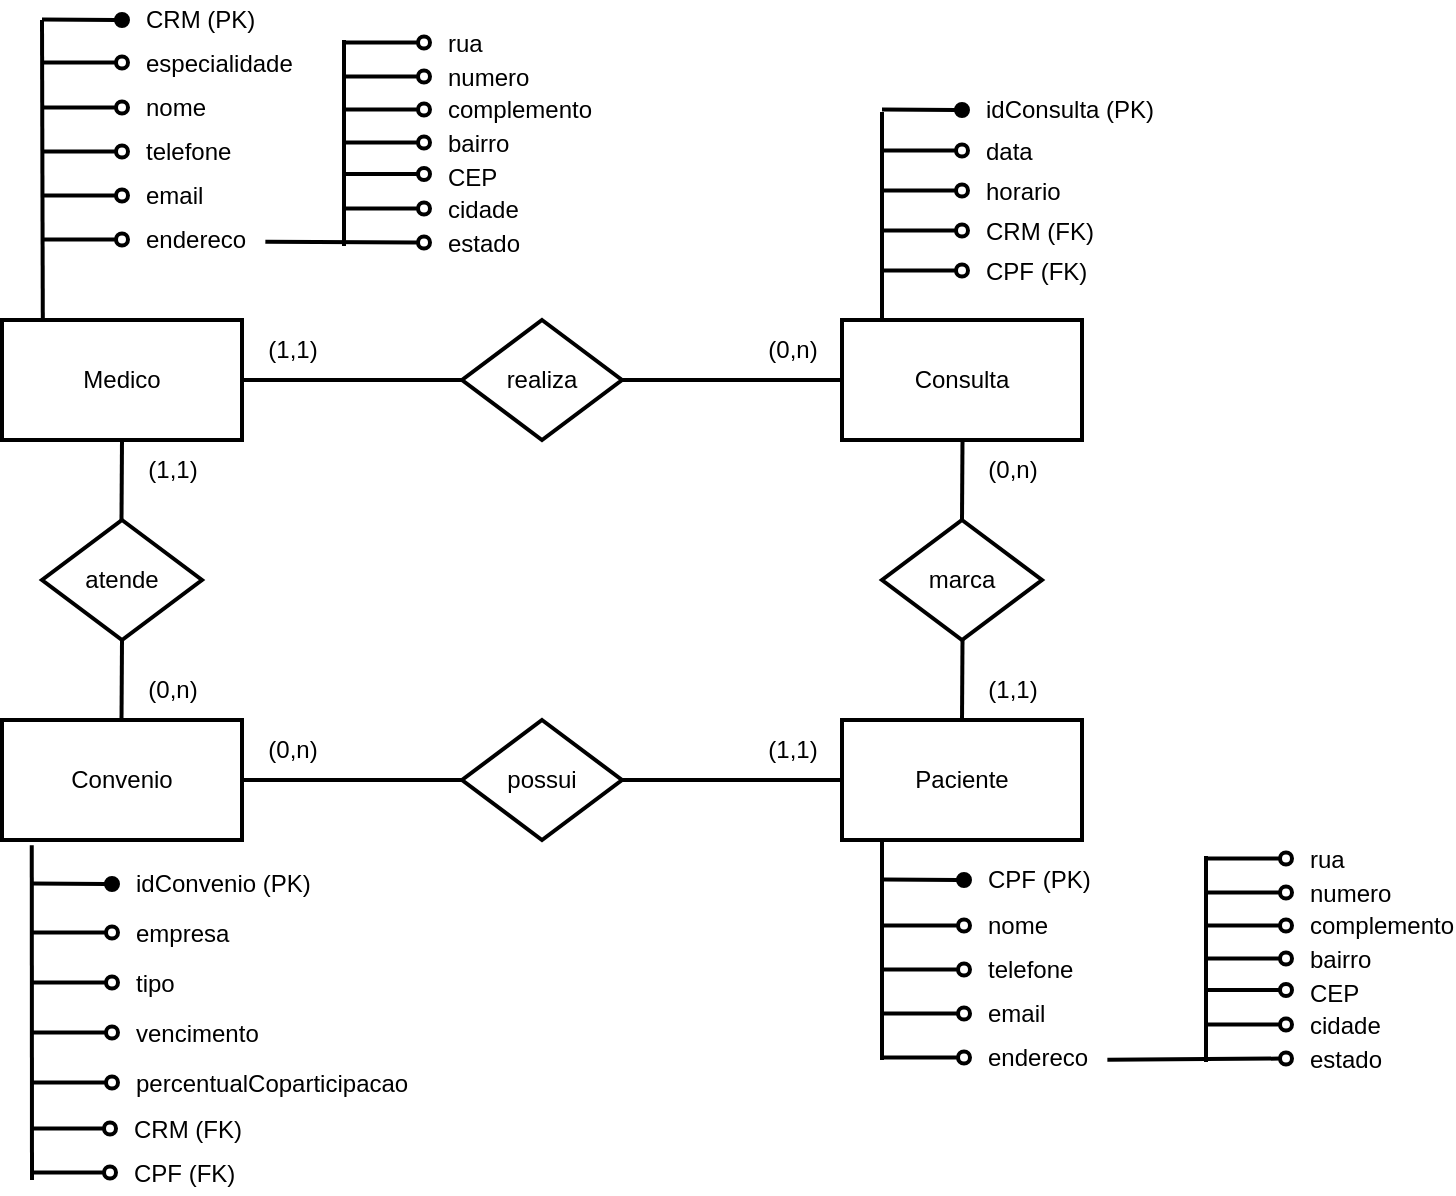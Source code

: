 <mxfile version="24.0.7" type="github">
  <diagram name="Page-1" id="jqye0dv2BXUtDn7iUmpK">
    <mxGraphModel dx="1195" dy="615" grid="1" gridSize="10" guides="1" tooltips="1" connect="1" arrows="1" fold="1" page="1" pageScale="1" pageWidth="827" pageHeight="1169" math="0" shadow="0">
      <root>
        <mxCell id="0" />
        <mxCell id="1" parent="0" />
        <mxCell id="FkrMbWCbvzzgS4ZGbUY--1" value="Medico" style="rounded=0;whiteSpace=wrap;html=1;strokeWidth=2;" vertex="1" parent="1">
          <mxGeometry x="70" y="220" width="120" height="60" as="geometry" />
        </mxCell>
        <mxCell id="FkrMbWCbvzzgS4ZGbUY--46" value="" style="group" vertex="1" connectable="0" parent="1">
          <mxGeometry x="221" y="73" width="130" height="117" as="geometry" />
        </mxCell>
        <mxCell id="FkrMbWCbvzzgS4ZGbUY--43" value="" style="endArrow=none;html=1;rounded=0;entryX=0;entryY=0;entryDx=0;entryDy=0;strokeWidth=2;" edge="1" parent="FkrMbWCbvzzgS4ZGbUY--46">
          <mxGeometry width="50" height="50" relative="1" as="geometry">
            <mxPoint x="20" y="110" as="sourcePoint" />
            <mxPoint x="20" y="7" as="targetPoint" />
          </mxGeometry>
        </mxCell>
        <mxCell id="FkrMbWCbvzzgS4ZGbUY--45" value="" style="group" vertex="1" connectable="0" parent="FkrMbWCbvzzgS4ZGbUY--46">
          <mxGeometry width="130" height="117" as="geometry" />
        </mxCell>
        <mxCell id="FkrMbWCbvzzgS4ZGbUY--34" value="" style="endArrow=none;html=1;rounded=0;startArrow=oval;startFill=0;strokeWidth=2;" edge="1" parent="FkrMbWCbvzzgS4ZGbUY--45">
          <mxGeometry width="50" height="50" relative="1" as="geometry">
            <mxPoint x="60" y="25.26" as="sourcePoint" />
            <mxPoint x="20" y="25.26" as="targetPoint" />
          </mxGeometry>
        </mxCell>
        <mxCell id="FkrMbWCbvzzgS4ZGbUY--35" value="" style="endArrow=none;html=1;rounded=0;startArrow=oval;startFill=0;strokeWidth=2;" edge="1" parent="FkrMbWCbvzzgS4ZGbUY--45">
          <mxGeometry width="50" height="50" relative="1" as="geometry">
            <mxPoint x="60" y="41.76" as="sourcePoint" />
            <mxPoint x="20" y="41.76" as="targetPoint" />
          </mxGeometry>
        </mxCell>
        <mxCell id="FkrMbWCbvzzgS4ZGbUY--36" value="" style="endArrow=none;html=1;rounded=0;startArrow=oval;startFill=0;strokeWidth=2;" edge="1" parent="FkrMbWCbvzzgS4ZGbUY--45">
          <mxGeometry width="50" height="50" relative="1" as="geometry">
            <mxPoint x="60" y="58.26" as="sourcePoint" />
            <mxPoint x="20" y="58.26" as="targetPoint" />
          </mxGeometry>
        </mxCell>
        <mxCell id="FkrMbWCbvzzgS4ZGbUY--37" value="" style="endArrow=none;html=1;rounded=0;startArrow=oval;startFill=0;strokeWidth=2;" edge="1" parent="FkrMbWCbvzzgS4ZGbUY--45">
          <mxGeometry width="50" height="50" relative="1" as="geometry">
            <mxPoint x="60" y="74" as="sourcePoint" />
            <mxPoint x="20" y="74" as="targetPoint" />
          </mxGeometry>
        </mxCell>
        <mxCell id="FkrMbWCbvzzgS4ZGbUY--38" value="" style="endArrow=none;html=1;rounded=0;startArrow=oval;startFill=0;strokeWidth=2;" edge="1" parent="FkrMbWCbvzzgS4ZGbUY--45">
          <mxGeometry width="50" height="50" relative="1" as="geometry">
            <mxPoint x="60" y="91.26" as="sourcePoint" />
            <mxPoint x="20" y="91.26" as="targetPoint" />
          </mxGeometry>
        </mxCell>
        <mxCell id="FkrMbWCbvzzgS4ZGbUY--39" value="" style="endArrow=none;html=1;rounded=0;startArrow=oval;startFill=0;strokeWidth=2;entryX=1.028;entryY=0.543;entryDx=0;entryDy=0;entryPerimeter=0;" edge="1" parent="FkrMbWCbvzzgS4ZGbUY--45" target="FkrMbWCbvzzgS4ZGbUY--16">
          <mxGeometry width="50" height="50" relative="1" as="geometry">
            <mxPoint x="60" y="108.26" as="sourcePoint" />
            <mxPoint y="108" as="targetPoint" />
          </mxGeometry>
        </mxCell>
        <mxCell id="FkrMbWCbvzzgS4ZGbUY--44" value="" style="group" vertex="1" connectable="0" parent="FkrMbWCbvzzgS4ZGbUY--45">
          <mxGeometry x="20" width="110" height="117" as="geometry" />
        </mxCell>
        <mxCell id="FkrMbWCbvzzgS4ZGbUY--18" value="numero" style="text;html=1;align=left;verticalAlign=middle;whiteSpace=wrap;rounded=0;flipV=0;" vertex="1" parent="FkrMbWCbvzzgS4ZGbUY--44">
          <mxGeometry x="50" y="17" width="60" height="17" as="geometry" />
        </mxCell>
        <mxCell id="FkrMbWCbvzzgS4ZGbUY--19" value="complemento" style="text;html=1;align=left;verticalAlign=middle;whiteSpace=wrap;rounded=0;flipV=0;" vertex="1" parent="FkrMbWCbvzzgS4ZGbUY--44">
          <mxGeometry x="50" y="33" width="60" height="17" as="geometry" />
        </mxCell>
        <mxCell id="FkrMbWCbvzzgS4ZGbUY--20" value="bairro" style="text;html=1;align=left;verticalAlign=middle;whiteSpace=wrap;rounded=0;flipV=0;" vertex="1" parent="FkrMbWCbvzzgS4ZGbUY--44">
          <mxGeometry x="50" y="50" width="60" height="17" as="geometry" />
        </mxCell>
        <mxCell id="FkrMbWCbvzzgS4ZGbUY--21" value="CEP" style="text;html=1;align=left;verticalAlign=middle;whiteSpace=wrap;rounded=0;flipV=0;" vertex="1" parent="FkrMbWCbvzzgS4ZGbUY--44">
          <mxGeometry x="50" y="67" width="60" height="17" as="geometry" />
        </mxCell>
        <mxCell id="FkrMbWCbvzzgS4ZGbUY--22" value="cidade" style="text;html=1;align=left;verticalAlign=middle;whiteSpace=wrap;rounded=0;flipV=0;" vertex="1" parent="FkrMbWCbvzzgS4ZGbUY--44">
          <mxGeometry x="50" y="83" width="60" height="17" as="geometry" />
        </mxCell>
        <mxCell id="FkrMbWCbvzzgS4ZGbUY--23" value="estado" style="text;html=1;align=left;verticalAlign=middle;whiteSpace=wrap;rounded=0;flipV=0;" vertex="1" parent="FkrMbWCbvzzgS4ZGbUY--44">
          <mxGeometry x="50" y="100" width="60" height="17" as="geometry" />
        </mxCell>
        <mxCell id="FkrMbWCbvzzgS4ZGbUY--27" value="rua" style="text;html=1;align=left;verticalAlign=middle;whiteSpace=wrap;rounded=0;flipV=0;" vertex="1" parent="FkrMbWCbvzzgS4ZGbUY--44">
          <mxGeometry x="50" width="60" height="17" as="geometry" />
        </mxCell>
        <mxCell id="FkrMbWCbvzzgS4ZGbUY--33" value="" style="endArrow=none;html=1;rounded=0;startArrow=oval;startFill=0;strokeWidth=2;" edge="1" parent="FkrMbWCbvzzgS4ZGbUY--44">
          <mxGeometry width="50" height="50" relative="1" as="geometry">
            <mxPoint x="40" y="8.26" as="sourcePoint" />
            <mxPoint y="8.26" as="targetPoint" />
          </mxGeometry>
        </mxCell>
        <mxCell id="FkrMbWCbvzzgS4ZGbUY--49" value="realiza" style="rhombus;whiteSpace=wrap;html=1;strokeWidth=2;" vertex="1" parent="1">
          <mxGeometry x="300" y="220" width="80" height="60" as="geometry" />
        </mxCell>
        <mxCell id="FkrMbWCbvzzgS4ZGbUY--50" value="marca" style="rhombus;whiteSpace=wrap;html=1;strokeWidth=2;" vertex="1" parent="1">
          <mxGeometry x="510" y="320" width="80" height="60" as="geometry" />
        </mxCell>
        <mxCell id="FkrMbWCbvzzgS4ZGbUY--51" value="possui" style="rhombus;whiteSpace=wrap;html=1;strokeWidth=2;" vertex="1" parent="1">
          <mxGeometry x="300" y="420" width="80" height="60" as="geometry" />
        </mxCell>
        <mxCell id="FkrMbWCbvzzgS4ZGbUY--105" value="" style="group" vertex="1" connectable="0" parent="1">
          <mxGeometry x="490" y="420" width="292" height="179" as="geometry" />
        </mxCell>
        <mxCell id="FkrMbWCbvzzgS4ZGbUY--3" value="Paciente" style="rounded=0;whiteSpace=wrap;html=1;strokeWidth=2;" vertex="1" parent="FkrMbWCbvzzgS4ZGbUY--105">
          <mxGeometry width="120" height="60" as="geometry" />
        </mxCell>
        <mxCell id="FkrMbWCbvzzgS4ZGbUY--59" value="" style="group" vertex="1" connectable="0" parent="FkrMbWCbvzzgS4ZGbUY--105">
          <mxGeometry x="162" y="61" width="130" height="117" as="geometry" />
        </mxCell>
        <mxCell id="FkrMbWCbvzzgS4ZGbUY--60" value="" style="endArrow=none;html=1;rounded=0;entryX=0;entryY=0;entryDx=0;entryDy=0;strokeWidth=2;" edge="1" parent="FkrMbWCbvzzgS4ZGbUY--59">
          <mxGeometry width="50" height="50" relative="1" as="geometry">
            <mxPoint x="20" y="110" as="sourcePoint" />
            <mxPoint x="20" y="7" as="targetPoint" />
          </mxGeometry>
        </mxCell>
        <mxCell id="FkrMbWCbvzzgS4ZGbUY--61" value="" style="group" vertex="1" connectable="0" parent="FkrMbWCbvzzgS4ZGbUY--59">
          <mxGeometry width="130" height="117" as="geometry" />
        </mxCell>
        <mxCell id="FkrMbWCbvzzgS4ZGbUY--62" value="" style="endArrow=none;html=1;rounded=0;startArrow=oval;startFill=0;strokeWidth=2;" edge="1" parent="FkrMbWCbvzzgS4ZGbUY--61">
          <mxGeometry width="50" height="50" relative="1" as="geometry">
            <mxPoint x="60" y="25.26" as="sourcePoint" />
            <mxPoint x="20" y="25.26" as="targetPoint" />
          </mxGeometry>
        </mxCell>
        <mxCell id="FkrMbWCbvzzgS4ZGbUY--63" value="" style="endArrow=none;html=1;rounded=0;startArrow=oval;startFill=0;strokeWidth=2;" edge="1" parent="FkrMbWCbvzzgS4ZGbUY--61">
          <mxGeometry width="50" height="50" relative="1" as="geometry">
            <mxPoint x="60" y="41.76" as="sourcePoint" />
            <mxPoint x="20" y="41.76" as="targetPoint" />
          </mxGeometry>
        </mxCell>
        <mxCell id="FkrMbWCbvzzgS4ZGbUY--64" value="" style="endArrow=none;html=1;rounded=0;startArrow=oval;startFill=0;strokeWidth=2;" edge="1" parent="FkrMbWCbvzzgS4ZGbUY--61">
          <mxGeometry width="50" height="50" relative="1" as="geometry">
            <mxPoint x="60" y="58.26" as="sourcePoint" />
            <mxPoint x="20" y="58.26" as="targetPoint" />
          </mxGeometry>
        </mxCell>
        <mxCell id="FkrMbWCbvzzgS4ZGbUY--65" value="" style="endArrow=none;html=1;rounded=0;startArrow=oval;startFill=0;strokeWidth=2;" edge="1" parent="FkrMbWCbvzzgS4ZGbUY--61">
          <mxGeometry width="50" height="50" relative="1" as="geometry">
            <mxPoint x="60" y="74" as="sourcePoint" />
            <mxPoint x="20" y="74" as="targetPoint" />
          </mxGeometry>
        </mxCell>
        <mxCell id="FkrMbWCbvzzgS4ZGbUY--66" value="" style="endArrow=none;html=1;rounded=0;startArrow=oval;startFill=0;strokeWidth=2;" edge="1" parent="FkrMbWCbvzzgS4ZGbUY--61">
          <mxGeometry width="50" height="50" relative="1" as="geometry">
            <mxPoint x="60" y="91.26" as="sourcePoint" />
            <mxPoint x="20" y="91.26" as="targetPoint" />
          </mxGeometry>
        </mxCell>
        <mxCell id="FkrMbWCbvzzgS4ZGbUY--67" value="" style="endArrow=none;html=1;rounded=0;startArrow=oval;startFill=0;strokeWidth=2;entryX=1.028;entryY=0.543;entryDx=0;entryDy=0;entryPerimeter=0;" edge="1" parent="FkrMbWCbvzzgS4ZGbUY--61" target="FkrMbWCbvzzgS4ZGbUY--77">
          <mxGeometry width="50" height="50" relative="1" as="geometry">
            <mxPoint x="60" y="108.26" as="sourcePoint" />
            <mxPoint y="108" as="targetPoint" />
          </mxGeometry>
        </mxCell>
        <mxCell id="FkrMbWCbvzzgS4ZGbUY--68" value="" style="group" vertex="1" connectable="0" parent="FkrMbWCbvzzgS4ZGbUY--61">
          <mxGeometry x="20" width="110" height="117" as="geometry" />
        </mxCell>
        <mxCell id="FkrMbWCbvzzgS4ZGbUY--69" value="numero" style="text;html=1;align=left;verticalAlign=middle;whiteSpace=wrap;rounded=0;flipV=0;" vertex="1" parent="FkrMbWCbvzzgS4ZGbUY--68">
          <mxGeometry x="50" y="17" width="60" height="17" as="geometry" />
        </mxCell>
        <mxCell id="FkrMbWCbvzzgS4ZGbUY--70" value="complemento" style="text;html=1;align=left;verticalAlign=middle;whiteSpace=wrap;rounded=0;flipV=0;" vertex="1" parent="FkrMbWCbvzzgS4ZGbUY--68">
          <mxGeometry x="50" y="33" width="60" height="17" as="geometry" />
        </mxCell>
        <mxCell id="FkrMbWCbvzzgS4ZGbUY--71" value="bairro" style="text;html=1;align=left;verticalAlign=middle;whiteSpace=wrap;rounded=0;flipV=0;" vertex="1" parent="FkrMbWCbvzzgS4ZGbUY--68">
          <mxGeometry x="50" y="50" width="60" height="17" as="geometry" />
        </mxCell>
        <mxCell id="FkrMbWCbvzzgS4ZGbUY--72" value="CEP" style="text;html=1;align=left;verticalAlign=middle;whiteSpace=wrap;rounded=0;flipV=0;" vertex="1" parent="FkrMbWCbvzzgS4ZGbUY--68">
          <mxGeometry x="50" y="67" width="60" height="17" as="geometry" />
        </mxCell>
        <mxCell id="FkrMbWCbvzzgS4ZGbUY--73" value="cidade" style="text;html=1;align=left;verticalAlign=middle;whiteSpace=wrap;rounded=0;flipV=0;" vertex="1" parent="FkrMbWCbvzzgS4ZGbUY--68">
          <mxGeometry x="50" y="83" width="60" height="17" as="geometry" />
        </mxCell>
        <mxCell id="FkrMbWCbvzzgS4ZGbUY--74" value="estado" style="text;html=1;align=left;verticalAlign=middle;whiteSpace=wrap;rounded=0;flipV=0;" vertex="1" parent="FkrMbWCbvzzgS4ZGbUY--68">
          <mxGeometry x="50" y="100" width="60" height="17" as="geometry" />
        </mxCell>
        <mxCell id="FkrMbWCbvzzgS4ZGbUY--75" value="rua" style="text;html=1;align=left;verticalAlign=middle;whiteSpace=wrap;rounded=0;flipV=0;" vertex="1" parent="FkrMbWCbvzzgS4ZGbUY--68">
          <mxGeometry x="50" width="60" height="17" as="geometry" />
        </mxCell>
        <mxCell id="FkrMbWCbvzzgS4ZGbUY--76" value="" style="endArrow=none;html=1;rounded=0;startArrow=oval;startFill=0;strokeWidth=2;" edge="1" parent="FkrMbWCbvzzgS4ZGbUY--68">
          <mxGeometry width="50" height="50" relative="1" as="geometry">
            <mxPoint x="40" y="8.26" as="sourcePoint" />
            <mxPoint y="8.26" as="targetPoint" />
          </mxGeometry>
        </mxCell>
        <mxCell id="FkrMbWCbvzzgS4ZGbUY--103" value="" style="group" vertex="1" connectable="0" parent="FkrMbWCbvzzgS4ZGbUY--105">
          <mxGeometry x="20" y="60" width="111" height="119" as="geometry" />
        </mxCell>
        <mxCell id="FkrMbWCbvzzgS4ZGbUY--77" value="endereco" style="text;html=1;align=left;verticalAlign=middle;whiteSpace=wrap;rounded=0;" vertex="1" parent="FkrMbWCbvzzgS4ZGbUY--103">
          <mxGeometry x="51" y="99" width="60" height="20" as="geometry" />
        </mxCell>
        <mxCell id="FkrMbWCbvzzgS4ZGbUY--78" value="" style="endArrow=none;html=1;rounded=0;startArrow=oval;startFill=0;strokeWidth=2;" edge="1" parent="FkrMbWCbvzzgS4ZGbUY--103">
          <mxGeometry width="50" height="50" relative="1" as="geometry">
            <mxPoint x="41" y="108.76" as="sourcePoint" />
            <mxPoint x="1" y="108.76" as="targetPoint" />
          </mxGeometry>
        </mxCell>
        <mxCell id="FkrMbWCbvzzgS4ZGbUY--79" value="" style="endArrow=none;html=1;rounded=0;startArrow=oval;startFill=0;strokeWidth=2;" edge="1" parent="FkrMbWCbvzzgS4ZGbUY--103">
          <mxGeometry width="50" height="50" relative="1" as="geometry">
            <mxPoint x="41" y="86.76" as="sourcePoint" />
            <mxPoint x="1" y="86.76" as="targetPoint" />
          </mxGeometry>
        </mxCell>
        <mxCell id="FkrMbWCbvzzgS4ZGbUY--80" value="email" style="text;html=1;align=left;verticalAlign=middle;whiteSpace=wrap;rounded=0;" vertex="1" parent="FkrMbWCbvzzgS4ZGbUY--103">
          <mxGeometry x="51" y="77" width="60" height="20" as="geometry" />
        </mxCell>
        <mxCell id="FkrMbWCbvzzgS4ZGbUY--81" value="telefone" style="text;html=1;align=left;verticalAlign=middle;whiteSpace=wrap;rounded=0;" vertex="1" parent="FkrMbWCbvzzgS4ZGbUY--103">
          <mxGeometry x="51" y="55" width="60" height="20" as="geometry" />
        </mxCell>
        <mxCell id="FkrMbWCbvzzgS4ZGbUY--82" value="" style="endArrow=none;html=1;rounded=0;startArrow=oval;startFill=0;strokeWidth=2;" edge="1" parent="FkrMbWCbvzzgS4ZGbUY--103">
          <mxGeometry width="50" height="50" relative="1" as="geometry">
            <mxPoint x="41" y="64.76" as="sourcePoint" />
            <mxPoint x="1" y="64.76" as="targetPoint" />
          </mxGeometry>
        </mxCell>
        <mxCell id="FkrMbWCbvzzgS4ZGbUY--83" value="" style="endArrow=none;html=1;rounded=0;startArrow=oval;startFill=0;strokeWidth=2;" edge="1" parent="FkrMbWCbvzzgS4ZGbUY--103">
          <mxGeometry width="50" height="50" relative="1" as="geometry">
            <mxPoint x="41" y="42.76" as="sourcePoint" />
            <mxPoint x="1" y="42.76" as="targetPoint" />
          </mxGeometry>
        </mxCell>
        <mxCell id="FkrMbWCbvzzgS4ZGbUY--84" value="nome" style="text;html=1;align=left;verticalAlign=middle;whiteSpace=wrap;rounded=0;" vertex="1" parent="FkrMbWCbvzzgS4ZGbUY--103">
          <mxGeometry x="51" y="33" width="60" height="20" as="geometry" />
        </mxCell>
        <mxCell id="FkrMbWCbvzzgS4ZGbUY--86" value="" style="endArrow=none;html=1;rounded=0;startArrow=oval;startFill=1;strokeWidth=2;" edge="1" parent="FkrMbWCbvzzgS4ZGbUY--103">
          <mxGeometry width="50" height="50" relative="1" as="geometry">
            <mxPoint x="41" y="20" as="sourcePoint" />
            <mxPoint x="1" y="19.76" as="targetPoint" />
          </mxGeometry>
        </mxCell>
        <mxCell id="FkrMbWCbvzzgS4ZGbUY--87" value="CPF&amp;nbsp;(PK)" style="text;html=1;align=left;verticalAlign=middle;whiteSpace=wrap;rounded=0;" vertex="1" parent="FkrMbWCbvzzgS4ZGbUY--103">
          <mxGeometry x="51" y="10" width="60" height="20" as="geometry" />
        </mxCell>
        <mxCell id="FkrMbWCbvzzgS4ZGbUY--89" value="" style="endArrow=none;html=1;rounded=0;strokeWidth=2;" edge="1" parent="FkrMbWCbvzzgS4ZGbUY--103">
          <mxGeometry width="50" height="50" relative="1" as="geometry">
            <mxPoint y="110" as="sourcePoint" />
            <mxPoint as="targetPoint" />
          </mxGeometry>
        </mxCell>
        <mxCell id="FkrMbWCbvzzgS4ZGbUY--123" value="" style="group" vertex="1" connectable="0" parent="1">
          <mxGeometry x="490" y="149" width="170" height="131" as="geometry" />
        </mxCell>
        <mxCell id="FkrMbWCbvzzgS4ZGbUY--2" value="Consulta" style="rounded=0;whiteSpace=wrap;html=1;strokeWidth=2;" vertex="1" parent="FkrMbWCbvzzgS4ZGbUY--123">
          <mxGeometry y="71" width="120" height="60" as="geometry" />
        </mxCell>
        <mxCell id="FkrMbWCbvzzgS4ZGbUY--122" value="" style="group" vertex="1" connectable="0" parent="FkrMbWCbvzzgS4ZGbUY--123">
          <mxGeometry x="20" y="-44" width="150" height="70" as="geometry" />
        </mxCell>
        <mxCell id="FkrMbWCbvzzgS4ZGbUY--58" value="" style="endArrow=none;html=1;rounded=0;strokeWidth=2;" edge="1" parent="FkrMbWCbvzzgS4ZGbUY--122">
          <mxGeometry width="50" height="50" relative="1" as="geometry">
            <mxPoint y="115" as="sourcePoint" />
            <mxPoint y="11" as="targetPoint" />
          </mxGeometry>
        </mxCell>
        <mxCell id="FkrMbWCbvzzgS4ZGbUY--121" value="" style="group" vertex="1" connectable="0" parent="FkrMbWCbvzzgS4ZGbUY--122">
          <mxGeometry width="150" height="61" as="geometry" />
        </mxCell>
        <mxCell id="FkrMbWCbvzzgS4ZGbUY--118" value="" style="group" vertex="1" connectable="0" parent="FkrMbWCbvzzgS4ZGbUY--121">
          <mxGeometry y="41" width="110" height="20" as="geometry" />
        </mxCell>
        <mxCell id="FkrMbWCbvzzgS4ZGbUY--56" value="horario" style="text;html=1;align=left;verticalAlign=middle;whiteSpace=wrap;rounded=0;" vertex="1" parent="FkrMbWCbvzzgS4ZGbUY--118">
          <mxGeometry x="50" width="60" height="20" as="geometry" />
        </mxCell>
        <mxCell id="FkrMbWCbvzzgS4ZGbUY--57" value="" style="endArrow=none;html=1;rounded=0;startArrow=oval;startFill=0;strokeWidth=2;" edge="1" parent="FkrMbWCbvzzgS4ZGbUY--118">
          <mxGeometry width="50" height="50" relative="1" as="geometry">
            <mxPoint x="40" y="9.26" as="sourcePoint" />
            <mxPoint y="9.26" as="targetPoint" />
          </mxGeometry>
        </mxCell>
        <mxCell id="FkrMbWCbvzzgS4ZGbUY--119" value="" style="group" vertex="1" connectable="0" parent="FkrMbWCbvzzgS4ZGbUY--121">
          <mxGeometry y="21" width="110" height="20" as="geometry" />
        </mxCell>
        <mxCell id="FkrMbWCbvzzgS4ZGbUY--54" value="" style="endArrow=none;html=1;rounded=0;startArrow=oval;startFill=0;strokeWidth=2;" edge="1" parent="FkrMbWCbvzzgS4ZGbUY--119">
          <mxGeometry width="50" height="50" relative="1" as="geometry">
            <mxPoint x="40" y="9.26" as="sourcePoint" />
            <mxPoint y="9.26" as="targetPoint" />
          </mxGeometry>
        </mxCell>
        <mxCell id="FkrMbWCbvzzgS4ZGbUY--55" value="data" style="text;html=1;align=left;verticalAlign=middle;whiteSpace=wrap;rounded=0;" vertex="1" parent="FkrMbWCbvzzgS4ZGbUY--119">
          <mxGeometry x="50" width="60" height="20" as="geometry" />
        </mxCell>
        <mxCell id="FkrMbWCbvzzgS4ZGbUY--120" value="" style="group" vertex="1" connectable="0" parent="FkrMbWCbvzzgS4ZGbUY--121">
          <mxGeometry width="150" height="20" as="geometry" />
        </mxCell>
        <mxCell id="FkrMbWCbvzzgS4ZGbUY--52" value="idConsulta (PK)" style="text;html=1;align=left;verticalAlign=middle;whiteSpace=wrap;rounded=0;" vertex="1" parent="FkrMbWCbvzzgS4ZGbUY--120">
          <mxGeometry x="50" width="100" height="20" as="geometry" />
        </mxCell>
        <mxCell id="FkrMbWCbvzzgS4ZGbUY--53" value="" style="endArrow=none;html=1;rounded=0;startArrow=oval;startFill=1;strokeWidth=2;" edge="1" parent="FkrMbWCbvzzgS4ZGbUY--120">
          <mxGeometry width="50" height="50" relative="1" as="geometry">
            <mxPoint x="40" y="10" as="sourcePoint" />
            <mxPoint y="9.76" as="targetPoint" />
          </mxGeometry>
        </mxCell>
        <mxCell id="FkrMbWCbvzzgS4ZGbUY--146" value="" style="group" vertex="1" connectable="0" parent="FkrMbWCbvzzgS4ZGbUY--121">
          <mxGeometry y="61" width="110" height="20" as="geometry" />
        </mxCell>
        <mxCell id="FkrMbWCbvzzgS4ZGbUY--147" value="CRM (FK)" style="text;html=1;align=left;verticalAlign=middle;whiteSpace=wrap;rounded=0;" vertex="1" parent="FkrMbWCbvzzgS4ZGbUY--146">
          <mxGeometry x="50" width="60" height="20" as="geometry" />
        </mxCell>
        <mxCell id="FkrMbWCbvzzgS4ZGbUY--148" value="" style="endArrow=none;html=1;rounded=0;startArrow=oval;startFill=0;strokeWidth=2;" edge="1" parent="FkrMbWCbvzzgS4ZGbUY--146">
          <mxGeometry width="50" height="50" relative="1" as="geometry">
            <mxPoint x="40" y="9.26" as="sourcePoint" />
            <mxPoint y="9.26" as="targetPoint" />
          </mxGeometry>
        </mxCell>
        <mxCell id="FkrMbWCbvzzgS4ZGbUY--149" value="" style="group" vertex="1" connectable="0" parent="FkrMbWCbvzzgS4ZGbUY--121">
          <mxGeometry y="81" width="110" height="20" as="geometry" />
        </mxCell>
        <mxCell id="FkrMbWCbvzzgS4ZGbUY--150" value="CPF (FK)" style="text;html=1;align=left;verticalAlign=middle;whiteSpace=wrap;rounded=0;" vertex="1" parent="FkrMbWCbvzzgS4ZGbUY--149">
          <mxGeometry x="50" width="60" height="20" as="geometry" />
        </mxCell>
        <mxCell id="FkrMbWCbvzzgS4ZGbUY--151" value="" style="endArrow=none;html=1;rounded=0;startArrow=oval;startFill=0;strokeWidth=2;" edge="1" parent="FkrMbWCbvzzgS4ZGbUY--149">
          <mxGeometry width="50" height="50" relative="1" as="geometry">
            <mxPoint x="40" y="9.26" as="sourcePoint" />
            <mxPoint y="9.26" as="targetPoint" />
          </mxGeometry>
        </mxCell>
        <mxCell id="FkrMbWCbvzzgS4ZGbUY--124" value="" style="group" vertex="1" connectable="0" parent="1">
          <mxGeometry x="90" y="60" width="150" height="150" as="geometry" />
        </mxCell>
        <mxCell id="FkrMbWCbvzzgS4ZGbUY--41" value="" style="endArrow=none;html=1;rounded=0;strokeWidth=2;exitX=0.17;exitY=-0.017;exitDx=0;exitDy=0;exitPerimeter=0;" edge="1" parent="FkrMbWCbvzzgS4ZGbUY--124" source="FkrMbWCbvzzgS4ZGbUY--1">
          <mxGeometry width="50" height="50" relative="1" as="geometry">
            <mxPoint x="-1" y="130" as="sourcePoint" />
            <mxPoint y="10" as="targetPoint" />
          </mxGeometry>
        </mxCell>
        <mxCell id="FkrMbWCbvzzgS4ZGbUY--112" value="" style="group" vertex="1" connectable="0" parent="FkrMbWCbvzzgS4ZGbUY--124">
          <mxGeometry y="110" width="110" height="20" as="geometry" />
        </mxCell>
        <mxCell id="FkrMbWCbvzzgS4ZGbUY--16" value="endereco" style="text;html=1;align=left;verticalAlign=middle;whiteSpace=wrap;rounded=0;" vertex="1" parent="FkrMbWCbvzzgS4ZGbUY--112">
          <mxGeometry x="50" width="60" height="20" as="geometry" />
        </mxCell>
        <mxCell id="FkrMbWCbvzzgS4ZGbUY--32" value="" style="endArrow=none;html=1;rounded=0;startArrow=oval;startFill=0;strokeWidth=2;" edge="1" parent="FkrMbWCbvzzgS4ZGbUY--112">
          <mxGeometry width="50" height="50" relative="1" as="geometry">
            <mxPoint x="40" y="9.76" as="sourcePoint" />
            <mxPoint y="9.76" as="targetPoint" />
          </mxGeometry>
        </mxCell>
        <mxCell id="FkrMbWCbvzzgS4ZGbUY--113" value="" style="group" vertex="1" connectable="0" parent="FkrMbWCbvzzgS4ZGbUY--124">
          <mxGeometry y="88" width="110" height="20" as="geometry" />
        </mxCell>
        <mxCell id="FkrMbWCbvzzgS4ZGbUY--15" value="email" style="text;html=1;align=left;verticalAlign=middle;whiteSpace=wrap;rounded=0;" vertex="1" parent="FkrMbWCbvzzgS4ZGbUY--113">
          <mxGeometry x="50" width="60" height="20" as="geometry" />
        </mxCell>
        <mxCell id="FkrMbWCbvzzgS4ZGbUY--31" value="" style="endArrow=none;html=1;rounded=0;startArrow=oval;startFill=0;strokeWidth=2;" edge="1" parent="FkrMbWCbvzzgS4ZGbUY--113">
          <mxGeometry width="50" height="50" relative="1" as="geometry">
            <mxPoint x="40" y="9.76" as="sourcePoint" />
            <mxPoint y="9.76" as="targetPoint" />
          </mxGeometry>
        </mxCell>
        <mxCell id="FkrMbWCbvzzgS4ZGbUY--114" value="" style="group" vertex="1" connectable="0" parent="FkrMbWCbvzzgS4ZGbUY--124">
          <mxGeometry y="66" width="110" height="20" as="geometry" />
        </mxCell>
        <mxCell id="FkrMbWCbvzzgS4ZGbUY--14" value="telefone" style="text;html=1;align=left;verticalAlign=middle;whiteSpace=wrap;rounded=0;" vertex="1" parent="FkrMbWCbvzzgS4ZGbUY--114">
          <mxGeometry x="50" width="60" height="20" as="geometry" />
        </mxCell>
        <mxCell id="FkrMbWCbvzzgS4ZGbUY--30" value="" style="endArrow=none;html=1;rounded=0;startArrow=oval;startFill=0;strokeWidth=2;" edge="1" parent="FkrMbWCbvzzgS4ZGbUY--114">
          <mxGeometry width="50" height="50" relative="1" as="geometry">
            <mxPoint x="40" y="9.76" as="sourcePoint" />
            <mxPoint y="9.76" as="targetPoint" />
          </mxGeometry>
        </mxCell>
        <mxCell id="FkrMbWCbvzzgS4ZGbUY--115" value="" style="group" vertex="1" connectable="0" parent="FkrMbWCbvzzgS4ZGbUY--124">
          <mxGeometry y="44" width="110" height="20" as="geometry" />
        </mxCell>
        <mxCell id="FkrMbWCbvzzgS4ZGbUY--12" value="nome" style="text;html=1;align=left;verticalAlign=middle;whiteSpace=wrap;rounded=0;" vertex="1" parent="FkrMbWCbvzzgS4ZGbUY--115">
          <mxGeometry x="50" width="60" height="20" as="geometry" />
        </mxCell>
        <mxCell id="FkrMbWCbvzzgS4ZGbUY--29" value="" style="endArrow=none;html=1;rounded=0;startArrow=oval;startFill=0;strokeWidth=2;" edge="1" parent="FkrMbWCbvzzgS4ZGbUY--115">
          <mxGeometry width="50" height="50" relative="1" as="geometry">
            <mxPoint x="40" y="9.76" as="sourcePoint" />
            <mxPoint y="9.76" as="targetPoint" />
          </mxGeometry>
        </mxCell>
        <mxCell id="FkrMbWCbvzzgS4ZGbUY--116" value="" style="group" vertex="1" connectable="0" parent="FkrMbWCbvzzgS4ZGbUY--124">
          <mxGeometry y="22" width="110" height="20" as="geometry" />
        </mxCell>
        <mxCell id="FkrMbWCbvzzgS4ZGbUY--11" value="especialidade" style="text;html=1;align=left;verticalAlign=middle;whiteSpace=wrap;rounded=0;" vertex="1" parent="FkrMbWCbvzzgS4ZGbUY--116">
          <mxGeometry x="50" width="60" height="20" as="geometry" />
        </mxCell>
        <mxCell id="FkrMbWCbvzzgS4ZGbUY--28" value="" style="endArrow=none;html=1;rounded=0;startArrow=oval;startFill=0;strokeWidth=2;" edge="1" parent="FkrMbWCbvzzgS4ZGbUY--116">
          <mxGeometry width="50" height="50" relative="1" as="geometry">
            <mxPoint x="40" y="9.26" as="sourcePoint" />
            <mxPoint y="9.26" as="targetPoint" />
          </mxGeometry>
        </mxCell>
        <mxCell id="FkrMbWCbvzzgS4ZGbUY--117" value="" style="group" vertex="1" connectable="0" parent="FkrMbWCbvzzgS4ZGbUY--124">
          <mxGeometry width="110" height="20" as="geometry" />
        </mxCell>
        <mxCell id="FkrMbWCbvzzgS4ZGbUY--8" value="CRM (PK)" style="text;html=1;align=left;verticalAlign=middle;whiteSpace=wrap;rounded=0;" vertex="1" parent="FkrMbWCbvzzgS4ZGbUY--117">
          <mxGeometry x="50" width="60" height="20" as="geometry" />
        </mxCell>
        <mxCell id="FkrMbWCbvzzgS4ZGbUY--9" value="" style="endArrow=none;html=1;rounded=0;startArrow=oval;startFill=1;strokeWidth=2;" edge="1" parent="FkrMbWCbvzzgS4ZGbUY--117">
          <mxGeometry width="50" height="50" relative="1" as="geometry">
            <mxPoint x="40" y="10" as="sourcePoint" />
            <mxPoint y="9.76" as="targetPoint" />
          </mxGeometry>
        </mxCell>
        <mxCell id="FkrMbWCbvzzgS4ZGbUY--127" value="" style="group" vertex="1" connectable="0" parent="1">
          <mxGeometry x="70" y="420" width="165" height="192" as="geometry" />
        </mxCell>
        <mxCell id="FkrMbWCbvzzgS4ZGbUY--5" value="Convenio" style="rounded=0;whiteSpace=wrap;html=1;strokeWidth=2;" vertex="1" parent="FkrMbWCbvzzgS4ZGbUY--127">
          <mxGeometry width="120" height="60" as="geometry" />
        </mxCell>
        <mxCell id="FkrMbWCbvzzgS4ZGbUY--125" value="" style="group" vertex="1" connectable="0" parent="FkrMbWCbvzzgS4ZGbUY--127">
          <mxGeometry x="15" y="72" width="150" height="120" as="geometry" />
        </mxCell>
        <mxCell id="FkrMbWCbvzzgS4ZGbUY--92" value="" style="endArrow=none;html=1;rounded=0;strokeWidth=2;entryX=0.124;entryY=1.043;entryDx=0;entryDy=0;entryPerimeter=0;" edge="1" parent="FkrMbWCbvzzgS4ZGbUY--125" target="FkrMbWCbvzzgS4ZGbUY--5">
          <mxGeometry width="50" height="50" relative="1" as="geometry">
            <mxPoint y="158" as="sourcePoint" />
            <mxPoint x="1" y="11" as="targetPoint" />
          </mxGeometry>
        </mxCell>
        <mxCell id="FkrMbWCbvzzgS4ZGbUY--106" value="" style="group" vertex="1" connectable="0" parent="FkrMbWCbvzzgS4ZGbUY--125">
          <mxGeometry width="150" height="20" as="geometry" />
        </mxCell>
        <mxCell id="FkrMbWCbvzzgS4ZGbUY--90" value="" style="endArrow=none;html=1;rounded=0;startArrow=oval;startFill=1;strokeWidth=2;" edge="1" parent="FkrMbWCbvzzgS4ZGbUY--106">
          <mxGeometry width="50" height="50" relative="1" as="geometry">
            <mxPoint x="40" y="10" as="sourcePoint" />
            <mxPoint y="9.76" as="targetPoint" />
          </mxGeometry>
        </mxCell>
        <mxCell id="FkrMbWCbvzzgS4ZGbUY--91" value="idConvenio (PK)" style="text;html=1;align=left;verticalAlign=middle;whiteSpace=wrap;rounded=0;" vertex="1" parent="FkrMbWCbvzzgS4ZGbUY--106">
          <mxGeometry x="50" width="100" height="20" as="geometry" />
        </mxCell>
        <mxCell id="FkrMbWCbvzzgS4ZGbUY--107" value="" style="group" vertex="1" connectable="0" parent="FkrMbWCbvzzgS4ZGbUY--125">
          <mxGeometry y="25" width="110" height="20" as="geometry" />
        </mxCell>
        <mxCell id="FkrMbWCbvzzgS4ZGbUY--93" value="empresa" style="text;html=1;align=left;verticalAlign=middle;whiteSpace=wrap;rounded=0;" vertex="1" parent="FkrMbWCbvzzgS4ZGbUY--107">
          <mxGeometry x="50" width="60" height="20" as="geometry" />
        </mxCell>
        <mxCell id="FkrMbWCbvzzgS4ZGbUY--94" value="" style="endArrow=none;html=1;rounded=0;startArrow=oval;startFill=0;strokeWidth=2;" edge="1" parent="FkrMbWCbvzzgS4ZGbUY--107">
          <mxGeometry width="50" height="50" relative="1" as="geometry">
            <mxPoint x="40" y="9.26" as="sourcePoint" />
            <mxPoint y="9.26" as="targetPoint" />
          </mxGeometry>
        </mxCell>
        <mxCell id="FkrMbWCbvzzgS4ZGbUY--108" value="" style="group" vertex="1" connectable="0" parent="FkrMbWCbvzzgS4ZGbUY--125">
          <mxGeometry y="50" width="110" height="20" as="geometry" />
        </mxCell>
        <mxCell id="FkrMbWCbvzzgS4ZGbUY--95" value="tipo" style="text;html=1;align=left;verticalAlign=middle;whiteSpace=wrap;rounded=0;" vertex="1" parent="FkrMbWCbvzzgS4ZGbUY--108">
          <mxGeometry x="50" width="60" height="20" as="geometry" />
        </mxCell>
        <mxCell id="FkrMbWCbvzzgS4ZGbUY--96" value="" style="endArrow=none;html=1;rounded=0;startArrow=oval;startFill=0;strokeWidth=2;" edge="1" parent="FkrMbWCbvzzgS4ZGbUY--108">
          <mxGeometry width="50" height="50" relative="1" as="geometry">
            <mxPoint x="40" y="9.26" as="sourcePoint" />
            <mxPoint y="9.26" as="targetPoint" />
          </mxGeometry>
        </mxCell>
        <mxCell id="FkrMbWCbvzzgS4ZGbUY--109" value="" style="group" vertex="1" connectable="0" parent="FkrMbWCbvzzgS4ZGbUY--125">
          <mxGeometry y="75" width="110" height="20" as="geometry" />
        </mxCell>
        <mxCell id="FkrMbWCbvzzgS4ZGbUY--97" value="vencimento" style="text;html=1;align=left;verticalAlign=middle;whiteSpace=wrap;rounded=0;" vertex="1" parent="FkrMbWCbvzzgS4ZGbUY--109">
          <mxGeometry x="50" width="60" height="20" as="geometry" />
        </mxCell>
        <mxCell id="FkrMbWCbvzzgS4ZGbUY--98" value="" style="endArrow=none;html=1;rounded=0;startArrow=oval;startFill=0;strokeWidth=2;" edge="1" parent="FkrMbWCbvzzgS4ZGbUY--109">
          <mxGeometry width="50" height="50" relative="1" as="geometry">
            <mxPoint x="40" y="9.26" as="sourcePoint" />
            <mxPoint y="9.26" as="targetPoint" />
          </mxGeometry>
        </mxCell>
        <mxCell id="FkrMbWCbvzzgS4ZGbUY--110" value="" style="group" vertex="1" connectable="0" parent="FkrMbWCbvzzgS4ZGbUY--125">
          <mxGeometry y="100" width="110" height="20" as="geometry" />
        </mxCell>
        <mxCell id="FkrMbWCbvzzgS4ZGbUY--99" value="percentualCoparticipacao" style="text;html=1;align=left;verticalAlign=middle;whiteSpace=wrap;rounded=0;" vertex="1" parent="FkrMbWCbvzzgS4ZGbUY--110">
          <mxGeometry x="50" width="60" height="20" as="geometry" />
        </mxCell>
        <mxCell id="FkrMbWCbvzzgS4ZGbUY--100" value="" style="endArrow=none;html=1;rounded=0;startArrow=oval;startFill=0;strokeWidth=2;" edge="1" parent="FkrMbWCbvzzgS4ZGbUY--110">
          <mxGeometry width="50" height="50" relative="1" as="geometry">
            <mxPoint x="40" y="9.26" as="sourcePoint" />
            <mxPoint y="9.26" as="targetPoint" />
          </mxGeometry>
        </mxCell>
        <mxCell id="FkrMbWCbvzzgS4ZGbUY--128" value="(1,1)" style="text;html=1;align=center;verticalAlign=middle;resizable=0;points=[];autosize=1;strokeColor=none;fillColor=none;" vertex="1" parent="1">
          <mxGeometry x="190" y="220" width="50" height="30" as="geometry" />
        </mxCell>
        <mxCell id="FkrMbWCbvzzgS4ZGbUY--129" value="(0,n)" style="text;html=1;align=center;verticalAlign=middle;resizable=0;points=[];autosize=1;strokeColor=none;fillColor=none;" vertex="1" parent="1">
          <mxGeometry x="440" y="220" width="50" height="30" as="geometry" />
        </mxCell>
        <mxCell id="FkrMbWCbvzzgS4ZGbUY--130" value="" style="endArrow=none;html=1;rounded=0;entryX=0;entryY=0.667;entryDx=0;entryDy=0;entryPerimeter=0;strokeWidth=2;" edge="1" parent="1">
          <mxGeometry width="50" height="50" relative="1" as="geometry">
            <mxPoint x="190" y="250" as="sourcePoint" />
            <mxPoint x="300" y="250.02" as="targetPoint" />
          </mxGeometry>
        </mxCell>
        <mxCell id="FkrMbWCbvzzgS4ZGbUY--131" value="" style="endArrow=none;html=1;rounded=0;entryX=0;entryY=0.667;entryDx=0;entryDy=0;entryPerimeter=0;strokeWidth=2;" edge="1" parent="1">
          <mxGeometry width="50" height="50" relative="1" as="geometry">
            <mxPoint x="380" y="250" as="sourcePoint" />
            <mxPoint x="490" y="250.02" as="targetPoint" />
          </mxGeometry>
        </mxCell>
        <mxCell id="FkrMbWCbvzzgS4ZGbUY--132" value="atende" style="rhombus;whiteSpace=wrap;html=1;strokeWidth=2;" vertex="1" parent="1">
          <mxGeometry x="90" y="320" width="80" height="60" as="geometry" />
        </mxCell>
        <mxCell id="FkrMbWCbvzzgS4ZGbUY--133" value="" style="endArrow=none;html=1;rounded=0;strokeWidth=2;" edge="1" parent="1">
          <mxGeometry width="50" height="50" relative="1" as="geometry">
            <mxPoint x="130" y="280" as="sourcePoint" />
            <mxPoint x="129.75" y="320" as="targetPoint" />
          </mxGeometry>
        </mxCell>
        <mxCell id="FkrMbWCbvzzgS4ZGbUY--134" value="" style="endArrow=none;html=1;rounded=0;strokeWidth=2;" edge="1" parent="1">
          <mxGeometry width="50" height="50" relative="1" as="geometry">
            <mxPoint x="130" y="380" as="sourcePoint" />
            <mxPoint x="129.75" y="420" as="targetPoint" />
          </mxGeometry>
        </mxCell>
        <mxCell id="FkrMbWCbvzzgS4ZGbUY--135" value="(1,1)" style="text;html=1;align=center;verticalAlign=middle;resizable=0;points=[];autosize=1;strokeColor=none;fillColor=none;" vertex="1" parent="1">
          <mxGeometry x="130" y="280" width="50" height="30" as="geometry" />
        </mxCell>
        <mxCell id="FkrMbWCbvzzgS4ZGbUY--136" value="(0,n)" style="text;html=1;align=center;verticalAlign=middle;resizable=0;points=[];autosize=1;strokeColor=none;fillColor=none;" vertex="1" parent="1">
          <mxGeometry x="130" y="390" width="50" height="30" as="geometry" />
        </mxCell>
        <mxCell id="FkrMbWCbvzzgS4ZGbUY--138" value="(0,n)" style="text;html=1;align=center;verticalAlign=middle;resizable=0;points=[];autosize=1;strokeColor=none;fillColor=none;" vertex="1" parent="1">
          <mxGeometry x="550.25" y="280" width="50" height="30" as="geometry" />
        </mxCell>
        <mxCell id="FkrMbWCbvzzgS4ZGbUY--139" value="" style="endArrow=none;html=1;rounded=0;strokeWidth=2;" edge="1" parent="1">
          <mxGeometry width="50" height="50" relative="1" as="geometry">
            <mxPoint x="550.25" y="280" as="sourcePoint" />
            <mxPoint x="550" y="320" as="targetPoint" />
          </mxGeometry>
        </mxCell>
        <mxCell id="FkrMbWCbvzzgS4ZGbUY--140" value="(1,1)" style="text;html=1;align=center;verticalAlign=middle;resizable=0;points=[];autosize=1;strokeColor=none;fillColor=none;" vertex="1" parent="1">
          <mxGeometry x="550.25" y="390" width="50" height="30" as="geometry" />
        </mxCell>
        <mxCell id="FkrMbWCbvzzgS4ZGbUY--141" value="" style="endArrow=none;html=1;rounded=0;strokeWidth=2;" edge="1" parent="1">
          <mxGeometry width="50" height="50" relative="1" as="geometry">
            <mxPoint x="550.25" y="380" as="sourcePoint" />
            <mxPoint x="550" y="420" as="targetPoint" />
          </mxGeometry>
        </mxCell>
        <mxCell id="FkrMbWCbvzzgS4ZGbUY--142" value="(1,1)" style="text;html=1;align=center;verticalAlign=middle;resizable=0;points=[];autosize=1;strokeColor=none;fillColor=none;" vertex="1" parent="1">
          <mxGeometry x="440" y="420" width="50" height="30" as="geometry" />
        </mxCell>
        <mxCell id="FkrMbWCbvzzgS4ZGbUY--143" value="" style="endArrow=none;html=1;rounded=0;entryX=0;entryY=0.667;entryDx=0;entryDy=0;entryPerimeter=0;strokeWidth=2;" edge="1" parent="1">
          <mxGeometry width="50" height="50" relative="1" as="geometry">
            <mxPoint x="380" y="450" as="sourcePoint" />
            <mxPoint x="490" y="450.02" as="targetPoint" />
          </mxGeometry>
        </mxCell>
        <mxCell id="FkrMbWCbvzzgS4ZGbUY--144" value="" style="endArrow=none;html=1;rounded=0;entryX=0;entryY=0.667;entryDx=0;entryDy=0;entryPerimeter=0;strokeWidth=2;" edge="1" parent="1">
          <mxGeometry width="50" height="50" relative="1" as="geometry">
            <mxPoint x="190" y="450" as="sourcePoint" />
            <mxPoint x="300" y="450.02" as="targetPoint" />
          </mxGeometry>
        </mxCell>
        <mxCell id="FkrMbWCbvzzgS4ZGbUY--145" value="(0,n)" style="text;html=1;align=center;verticalAlign=middle;resizable=0;points=[];autosize=1;strokeColor=none;fillColor=none;" vertex="1" parent="1">
          <mxGeometry x="190" y="420" width="50" height="30" as="geometry" />
        </mxCell>
        <mxCell id="FkrMbWCbvzzgS4ZGbUY--165" value="" style="group" vertex="1" connectable="0" parent="1">
          <mxGeometry x="84" y="615" width="110" height="20" as="geometry" />
        </mxCell>
        <mxCell id="FkrMbWCbvzzgS4ZGbUY--166" value="CRM (FK)" style="text;html=1;align=left;verticalAlign=middle;whiteSpace=wrap;rounded=0;" vertex="1" parent="FkrMbWCbvzzgS4ZGbUY--165">
          <mxGeometry x="50" width="60" height="20" as="geometry" />
        </mxCell>
        <mxCell id="FkrMbWCbvzzgS4ZGbUY--167" value="" style="endArrow=none;html=1;rounded=0;startArrow=oval;startFill=0;strokeWidth=2;" edge="1" parent="FkrMbWCbvzzgS4ZGbUY--165">
          <mxGeometry width="50" height="50" relative="1" as="geometry">
            <mxPoint x="40" y="9.26" as="sourcePoint" />
            <mxPoint y="9.26" as="targetPoint" />
          </mxGeometry>
        </mxCell>
        <mxCell id="FkrMbWCbvzzgS4ZGbUY--169" value="" style="group" vertex="1" connectable="0" parent="1">
          <mxGeometry x="84" y="637" width="110" height="20" as="geometry" />
        </mxCell>
        <mxCell id="FkrMbWCbvzzgS4ZGbUY--170" value="CPF (FK)" style="text;html=1;align=left;verticalAlign=middle;whiteSpace=wrap;rounded=0;" vertex="1" parent="FkrMbWCbvzzgS4ZGbUY--169">
          <mxGeometry x="50" width="60" height="20" as="geometry" />
        </mxCell>
        <mxCell id="FkrMbWCbvzzgS4ZGbUY--171" value="" style="endArrow=none;html=1;rounded=0;startArrow=oval;startFill=0;strokeWidth=2;" edge="1" parent="FkrMbWCbvzzgS4ZGbUY--169">
          <mxGeometry width="50" height="50" relative="1" as="geometry">
            <mxPoint x="40" y="9.26" as="sourcePoint" />
            <mxPoint y="9.26" as="targetPoint" />
          </mxGeometry>
        </mxCell>
      </root>
    </mxGraphModel>
  </diagram>
</mxfile>
